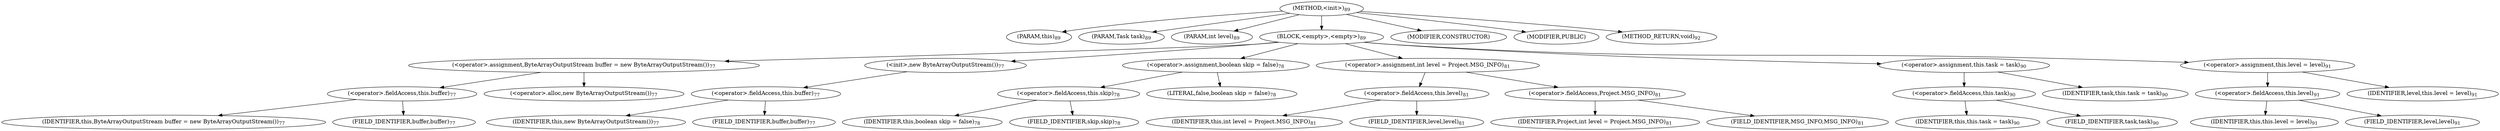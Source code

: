 digraph "&lt;init&gt;" {  
"33" [label = <(METHOD,&lt;init&gt;)<SUB>89</SUB>> ]
"4" [label = <(PARAM,this)<SUB>89</SUB>> ]
"34" [label = <(PARAM,Task task)<SUB>89</SUB>> ]
"35" [label = <(PARAM,int level)<SUB>89</SUB>> ]
"36" [label = <(BLOCK,&lt;empty&gt;,&lt;empty&gt;)<SUB>89</SUB>> ]
"37" [label = <(&lt;operator&gt;.assignment,ByteArrayOutputStream buffer = new ByteArrayOutputStream())<SUB>77</SUB>> ]
"38" [label = <(&lt;operator&gt;.fieldAccess,this.buffer)<SUB>77</SUB>> ]
"39" [label = <(IDENTIFIER,this,ByteArrayOutputStream buffer = new ByteArrayOutputStream())<SUB>77</SUB>> ]
"40" [label = <(FIELD_IDENTIFIER,buffer,buffer)<SUB>77</SUB>> ]
"41" [label = <(&lt;operator&gt;.alloc,new ByteArrayOutputStream())<SUB>77</SUB>> ]
"42" [label = <(&lt;init&gt;,new ByteArrayOutputStream())<SUB>77</SUB>> ]
"43" [label = <(&lt;operator&gt;.fieldAccess,this.buffer)<SUB>77</SUB>> ]
"44" [label = <(IDENTIFIER,this,new ByteArrayOutputStream())<SUB>77</SUB>> ]
"45" [label = <(FIELD_IDENTIFIER,buffer,buffer)<SUB>77</SUB>> ]
"46" [label = <(&lt;operator&gt;.assignment,boolean skip = false)<SUB>78</SUB>> ]
"47" [label = <(&lt;operator&gt;.fieldAccess,this.skip)<SUB>78</SUB>> ]
"48" [label = <(IDENTIFIER,this,boolean skip = false)<SUB>78</SUB>> ]
"49" [label = <(FIELD_IDENTIFIER,skip,skip)<SUB>78</SUB>> ]
"50" [label = <(LITERAL,false,boolean skip = false)<SUB>78</SUB>> ]
"51" [label = <(&lt;operator&gt;.assignment,int level = Project.MSG_INFO)<SUB>81</SUB>> ]
"52" [label = <(&lt;operator&gt;.fieldAccess,this.level)<SUB>81</SUB>> ]
"53" [label = <(IDENTIFIER,this,int level = Project.MSG_INFO)<SUB>81</SUB>> ]
"54" [label = <(FIELD_IDENTIFIER,level,level)<SUB>81</SUB>> ]
"55" [label = <(&lt;operator&gt;.fieldAccess,Project.MSG_INFO)<SUB>81</SUB>> ]
"56" [label = <(IDENTIFIER,Project,int level = Project.MSG_INFO)<SUB>81</SUB>> ]
"57" [label = <(FIELD_IDENTIFIER,MSG_INFO,MSG_INFO)<SUB>81</SUB>> ]
"58" [label = <(&lt;operator&gt;.assignment,this.task = task)<SUB>90</SUB>> ]
"59" [label = <(&lt;operator&gt;.fieldAccess,this.task)<SUB>90</SUB>> ]
"3" [label = <(IDENTIFIER,this,this.task = task)<SUB>90</SUB>> ]
"60" [label = <(FIELD_IDENTIFIER,task,task)<SUB>90</SUB>> ]
"61" [label = <(IDENTIFIER,task,this.task = task)<SUB>90</SUB>> ]
"62" [label = <(&lt;operator&gt;.assignment,this.level = level)<SUB>91</SUB>> ]
"63" [label = <(&lt;operator&gt;.fieldAccess,this.level)<SUB>91</SUB>> ]
"5" [label = <(IDENTIFIER,this,this.level = level)<SUB>91</SUB>> ]
"64" [label = <(FIELD_IDENTIFIER,level,level)<SUB>91</SUB>> ]
"65" [label = <(IDENTIFIER,level,this.level = level)<SUB>91</SUB>> ]
"66" [label = <(MODIFIER,CONSTRUCTOR)> ]
"67" [label = <(MODIFIER,PUBLIC)> ]
"68" [label = <(METHOD_RETURN,void)<SUB>92</SUB>> ]
  "33" -> "4" 
  "33" -> "34" 
  "33" -> "35" 
  "33" -> "36" 
  "33" -> "66" 
  "33" -> "67" 
  "33" -> "68" 
  "36" -> "37" 
  "36" -> "42" 
  "36" -> "46" 
  "36" -> "51" 
  "36" -> "58" 
  "36" -> "62" 
  "37" -> "38" 
  "37" -> "41" 
  "38" -> "39" 
  "38" -> "40" 
  "42" -> "43" 
  "43" -> "44" 
  "43" -> "45" 
  "46" -> "47" 
  "46" -> "50" 
  "47" -> "48" 
  "47" -> "49" 
  "51" -> "52" 
  "51" -> "55" 
  "52" -> "53" 
  "52" -> "54" 
  "55" -> "56" 
  "55" -> "57" 
  "58" -> "59" 
  "58" -> "61" 
  "59" -> "3" 
  "59" -> "60" 
  "62" -> "63" 
  "62" -> "65" 
  "63" -> "5" 
  "63" -> "64" 
}
